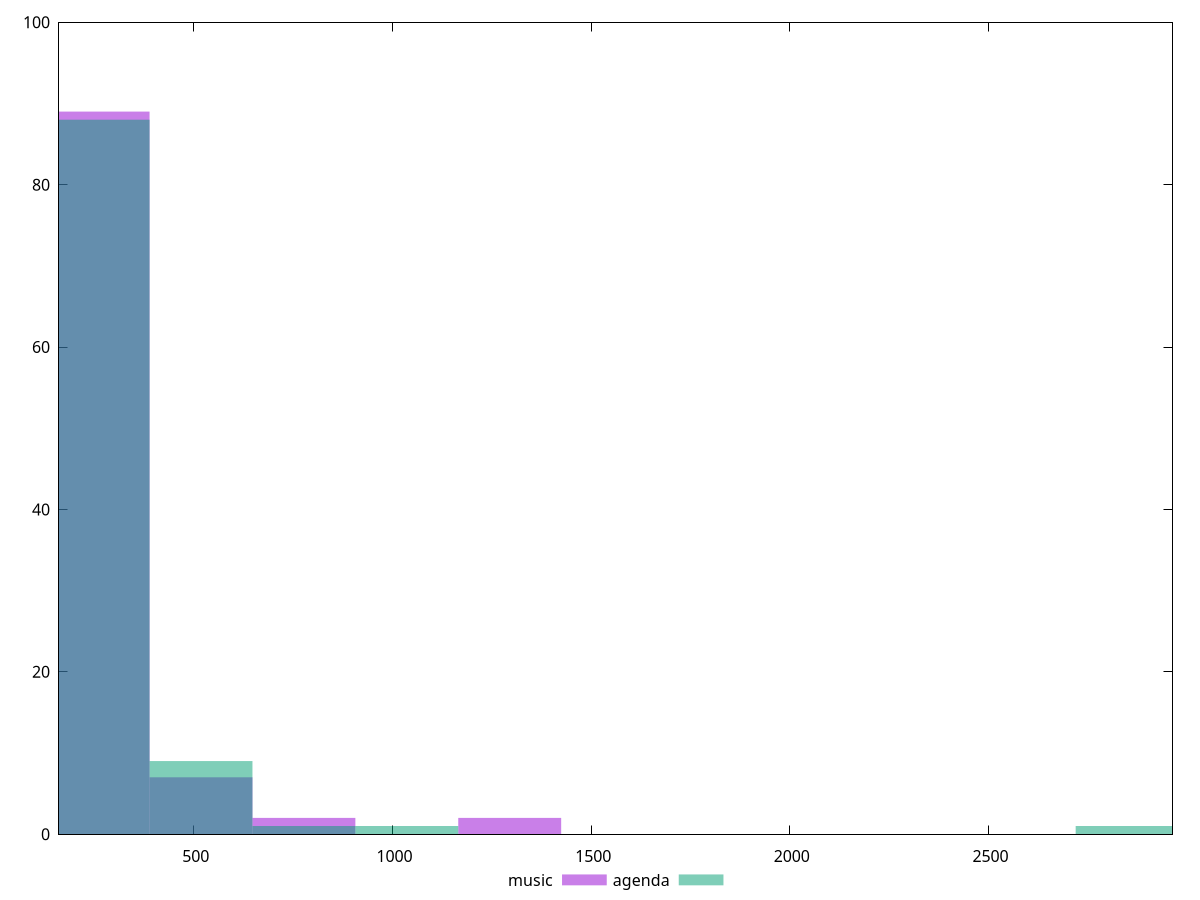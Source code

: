 reset

$music <<EOF
258.9986243681938 89
517.9972487363876 7
1294.993121840969 2
776.9958731045815 2
EOF

$agenda <<EOF
517.9972487363876 9
258.9986243681938 88
776.9958731045815 1
2848.984868050132 1
1035.9944974727753 1
EOF

set key outside below
set boxwidth 258.9986243681938
set xrange [160.572:2963.203]
set yrange [0:100]
set trange [0:100]
set style fill transparent solid 0.5 noborder
set terminal svg size 640, 500 enhanced background rgb 'white'
set output "reports/report_00028_2021-02-24T12-49-42.674Z/server-response-time/comparison/histogram/0_vs_1.svg"

plot $music title "music" with boxes, \
     $agenda title "agenda" with boxes

reset
